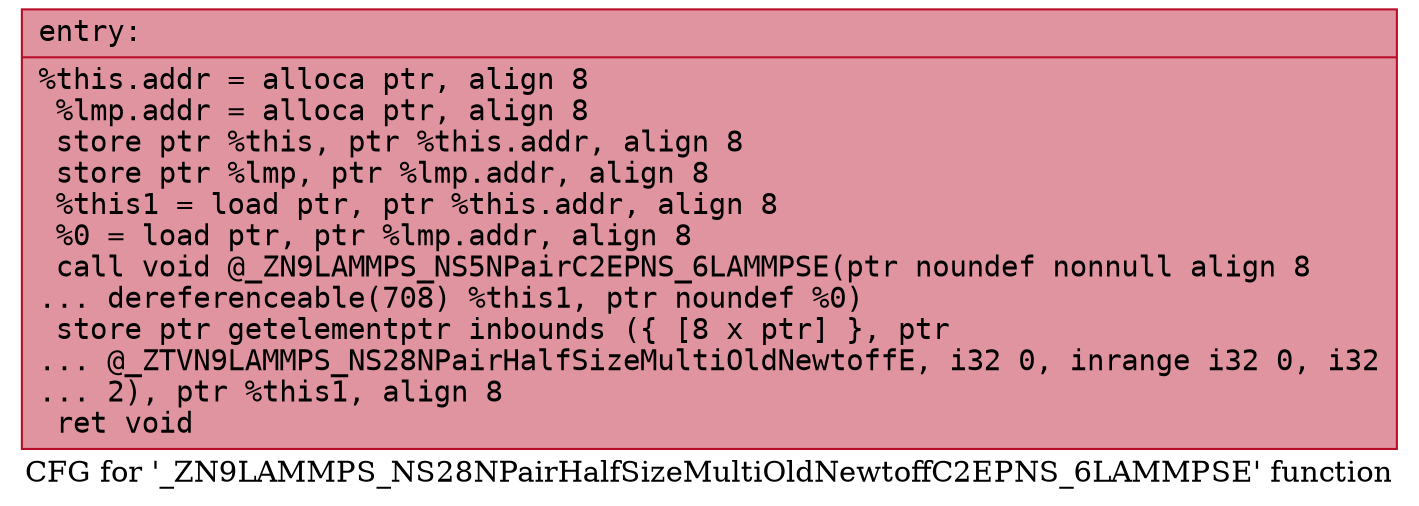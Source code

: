 digraph "CFG for '_ZN9LAMMPS_NS28NPairHalfSizeMultiOldNewtoffC2EPNS_6LAMMPSE' function" {
	label="CFG for '_ZN9LAMMPS_NS28NPairHalfSizeMultiOldNewtoffC2EPNS_6LAMMPSE' function";

	Node0x558f0df1a030 [shape=record,color="#b70d28ff", style=filled, fillcolor="#b70d2870" fontname="Courier",label="{entry:\l|  %this.addr = alloca ptr, align 8\l  %lmp.addr = alloca ptr, align 8\l  store ptr %this, ptr %this.addr, align 8\l  store ptr %lmp, ptr %lmp.addr, align 8\l  %this1 = load ptr, ptr %this.addr, align 8\l  %0 = load ptr, ptr %lmp.addr, align 8\l  call void @_ZN9LAMMPS_NS5NPairC2EPNS_6LAMMPSE(ptr noundef nonnull align 8\l... dereferenceable(708) %this1, ptr noundef %0)\l  store ptr getelementptr inbounds (\{ [8 x ptr] \}, ptr\l... @_ZTVN9LAMMPS_NS28NPairHalfSizeMultiOldNewtoffE, i32 0, inrange i32 0, i32\l... 2), ptr %this1, align 8\l  ret void\l}"];
}
